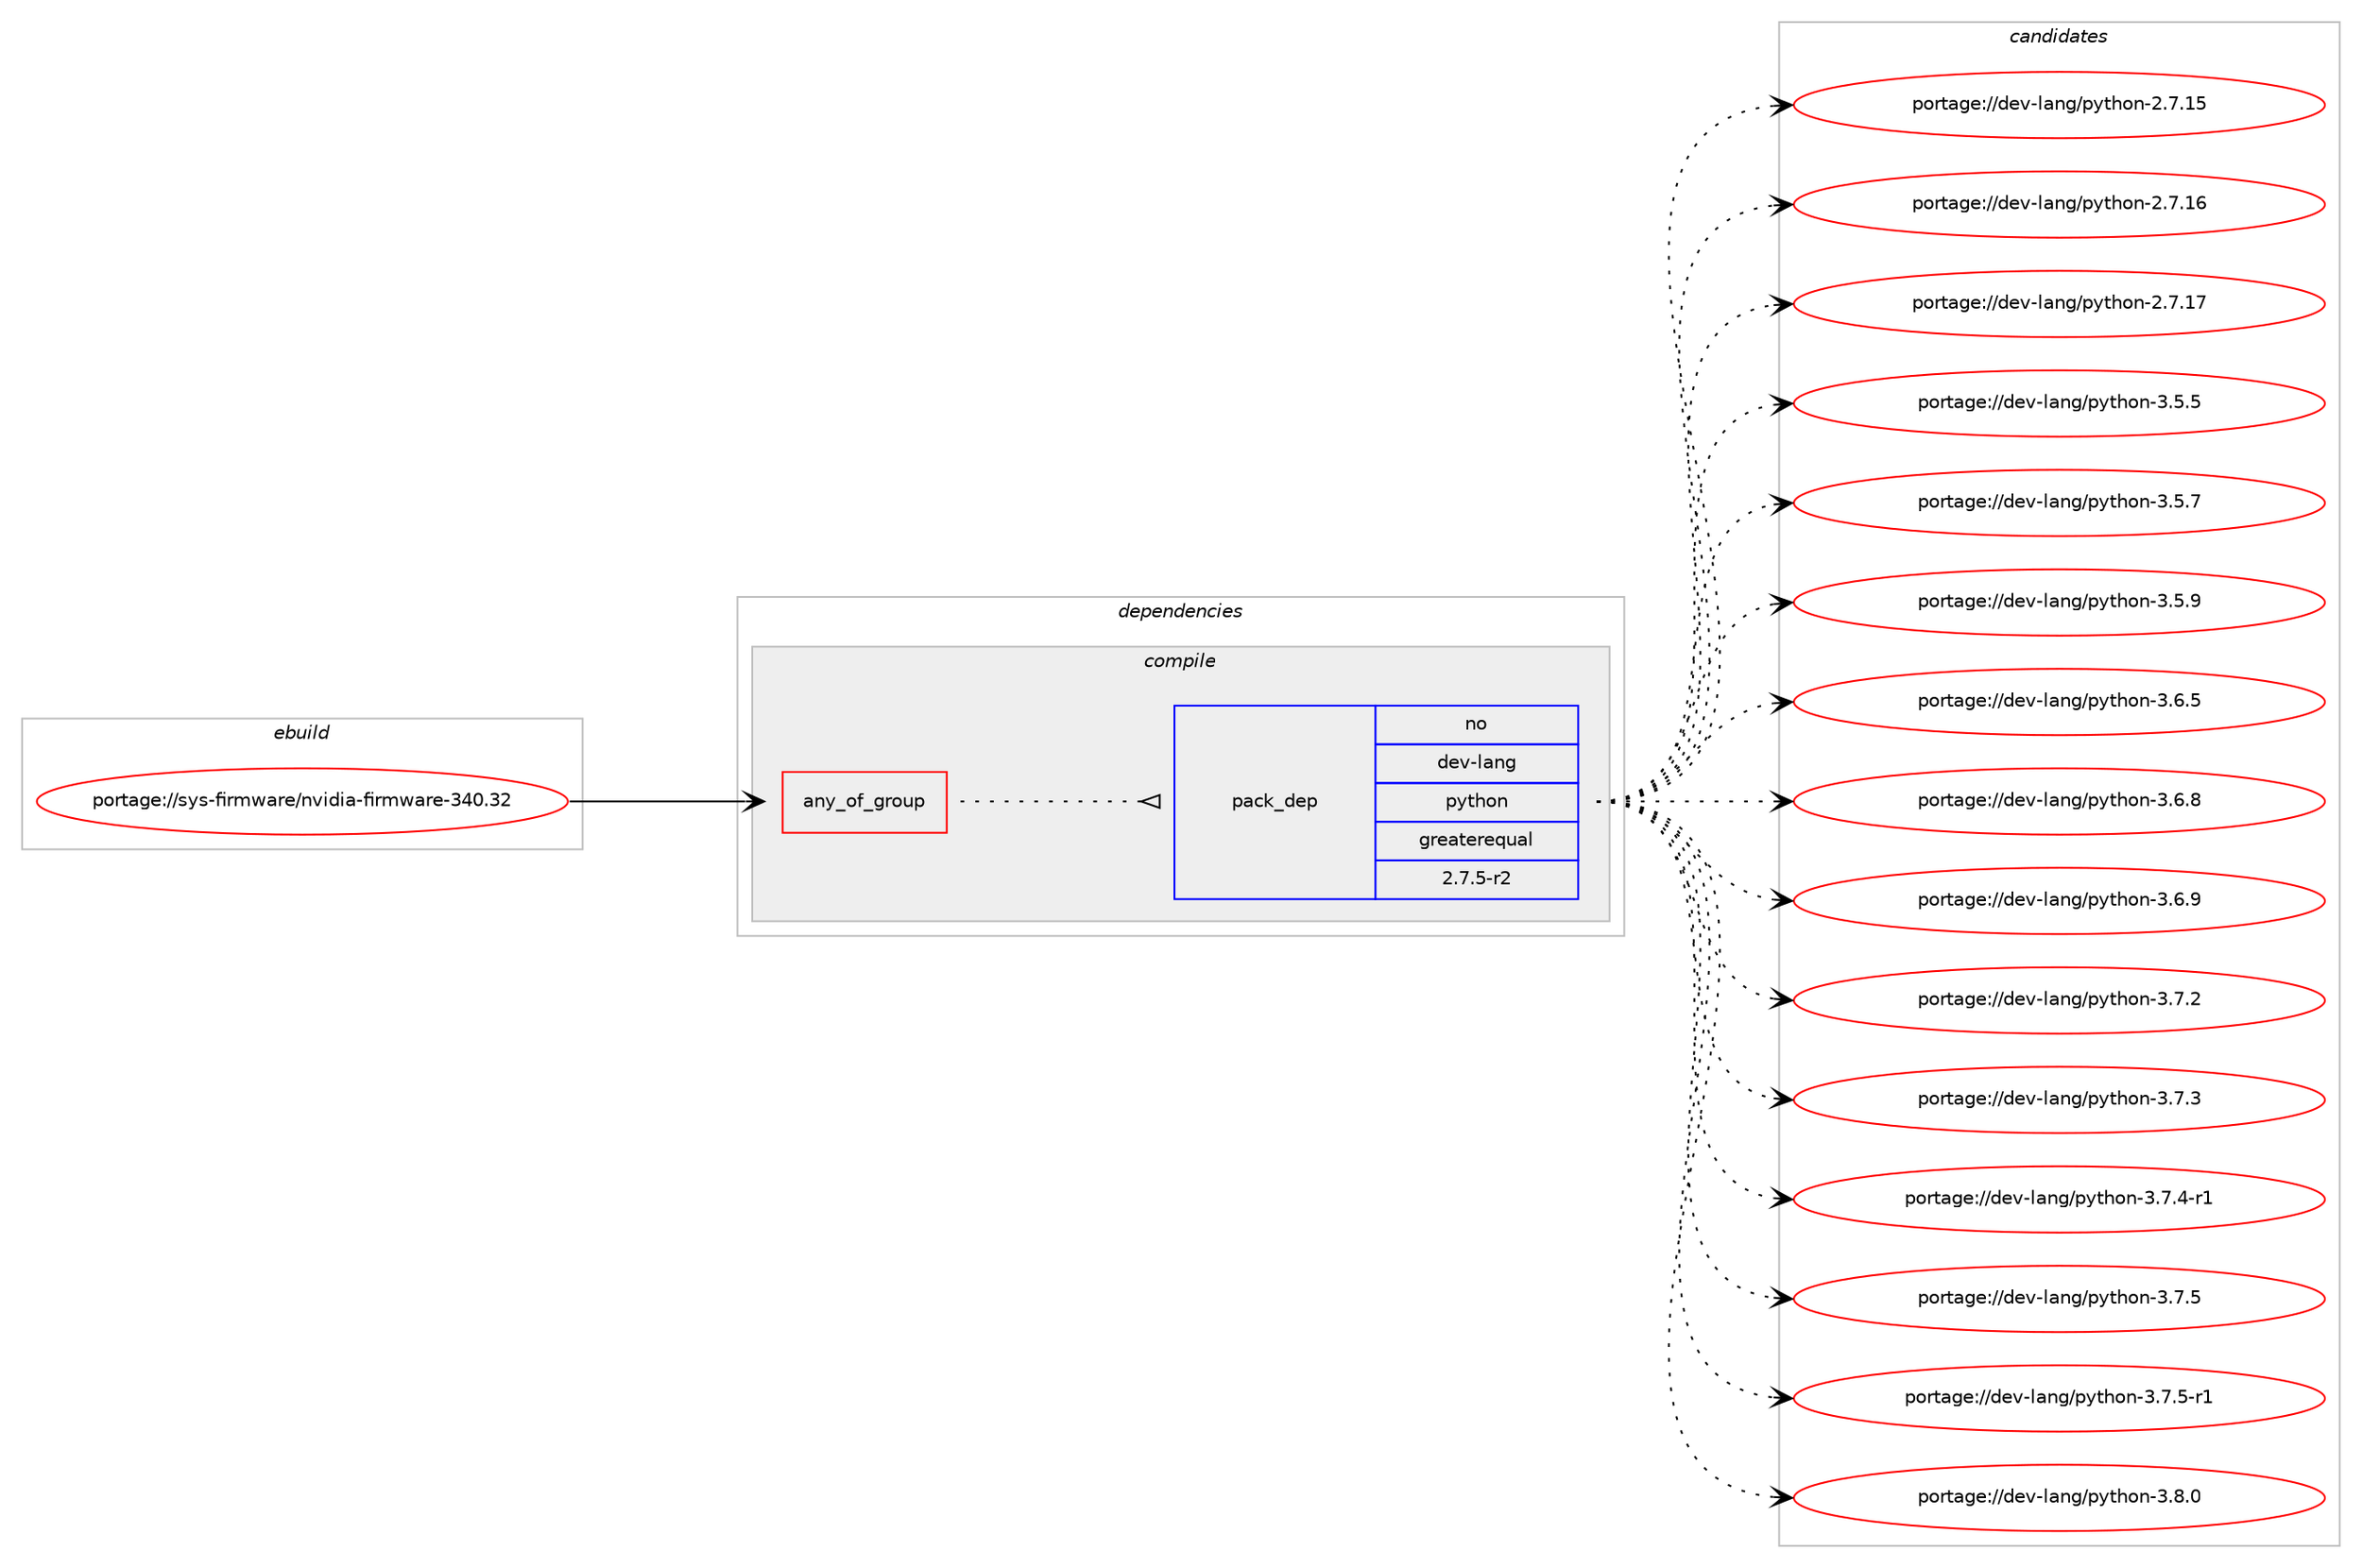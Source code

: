 digraph prolog {

# *************
# Graph options
# *************

newrank=true;
concentrate=true;
compound=true;
graph [rankdir=LR,fontname=Helvetica,fontsize=10,ranksep=1.5];#, ranksep=2.5, nodesep=0.2];
edge  [arrowhead=vee];
node  [fontname=Helvetica,fontsize=10];

# **********
# The ebuild
# **********

subgraph cluster_leftcol {
color=gray;
rank=same;
label=<<i>ebuild</i>>;
id [label="portage://sys-firmware/nvidia-firmware-340.32", color=red, width=4, href="../sys-firmware/nvidia-firmware-340.32.svg"];
}

# ****************
# The dependencies
# ****************

subgraph cluster_midcol {
color=gray;
label=<<i>dependencies</i>>;
subgraph cluster_compile {
fillcolor="#eeeeee";
style=filled;
label=<<i>compile</i>>;
subgraph any6862 {
dependency424574 [label=<<TABLE BORDER="0" CELLBORDER="1" CELLSPACING="0" CELLPADDING="4"><TR><TD CELLPADDING="10">any_of_group</TD></TR></TABLE>>, shape=none, color=red];subgraph pack314713 {
dependency424575 [label=<<TABLE BORDER="0" CELLBORDER="1" CELLSPACING="0" CELLPADDING="4" WIDTH="220"><TR><TD ROWSPAN="6" CELLPADDING="30">pack_dep</TD></TR><TR><TD WIDTH="110">no</TD></TR><TR><TD>dev-lang</TD></TR><TR><TD>python</TD></TR><TR><TD>greaterequal</TD></TR><TR><TD>2.7.5-r2</TD></TR></TABLE>>, shape=none, color=blue];
}
dependency424574:e -> dependency424575:w [weight=20,style="dotted",arrowhead="oinv"];
}
id:e -> dependency424574:w [weight=20,style="solid",arrowhead="vee"];
}
subgraph cluster_compileandrun {
fillcolor="#eeeeee";
style=filled;
label=<<i>compile and run</i>>;
}
subgraph cluster_run {
fillcolor="#eeeeee";
style=filled;
label=<<i>run</i>>;
}
}

# **************
# The candidates
# **************

subgraph cluster_choices {
rank=same;
color=gray;
label=<<i>candidates</i>>;

subgraph choice314713 {
color=black;
nodesep=1;
choiceportage10010111845108971101034711212111610411111045504655464953 [label="portage://dev-lang/python-2.7.15", color=red, width=4,href="../dev-lang/python-2.7.15.svg"];
choiceportage10010111845108971101034711212111610411111045504655464954 [label="portage://dev-lang/python-2.7.16", color=red, width=4,href="../dev-lang/python-2.7.16.svg"];
choiceportage10010111845108971101034711212111610411111045504655464955 [label="portage://dev-lang/python-2.7.17", color=red, width=4,href="../dev-lang/python-2.7.17.svg"];
choiceportage100101118451089711010347112121116104111110455146534653 [label="portage://dev-lang/python-3.5.5", color=red, width=4,href="../dev-lang/python-3.5.5.svg"];
choiceportage100101118451089711010347112121116104111110455146534655 [label="portage://dev-lang/python-3.5.7", color=red, width=4,href="../dev-lang/python-3.5.7.svg"];
choiceportage100101118451089711010347112121116104111110455146534657 [label="portage://dev-lang/python-3.5.9", color=red, width=4,href="../dev-lang/python-3.5.9.svg"];
choiceportage100101118451089711010347112121116104111110455146544653 [label="portage://dev-lang/python-3.6.5", color=red, width=4,href="../dev-lang/python-3.6.5.svg"];
choiceportage100101118451089711010347112121116104111110455146544656 [label="portage://dev-lang/python-3.6.8", color=red, width=4,href="../dev-lang/python-3.6.8.svg"];
choiceportage100101118451089711010347112121116104111110455146544657 [label="portage://dev-lang/python-3.6.9", color=red, width=4,href="../dev-lang/python-3.6.9.svg"];
choiceportage100101118451089711010347112121116104111110455146554650 [label="portage://dev-lang/python-3.7.2", color=red, width=4,href="../dev-lang/python-3.7.2.svg"];
choiceportage100101118451089711010347112121116104111110455146554651 [label="portage://dev-lang/python-3.7.3", color=red, width=4,href="../dev-lang/python-3.7.3.svg"];
choiceportage1001011184510897110103471121211161041111104551465546524511449 [label="portage://dev-lang/python-3.7.4-r1", color=red, width=4,href="../dev-lang/python-3.7.4-r1.svg"];
choiceportage100101118451089711010347112121116104111110455146554653 [label="portage://dev-lang/python-3.7.5", color=red, width=4,href="../dev-lang/python-3.7.5.svg"];
choiceportage1001011184510897110103471121211161041111104551465546534511449 [label="portage://dev-lang/python-3.7.5-r1", color=red, width=4,href="../dev-lang/python-3.7.5-r1.svg"];
choiceportage100101118451089711010347112121116104111110455146564648 [label="portage://dev-lang/python-3.8.0", color=red, width=4,href="../dev-lang/python-3.8.0.svg"];
dependency424575:e -> choiceportage10010111845108971101034711212111610411111045504655464953:w [style=dotted,weight="100"];
dependency424575:e -> choiceportage10010111845108971101034711212111610411111045504655464954:w [style=dotted,weight="100"];
dependency424575:e -> choiceportage10010111845108971101034711212111610411111045504655464955:w [style=dotted,weight="100"];
dependency424575:e -> choiceportage100101118451089711010347112121116104111110455146534653:w [style=dotted,weight="100"];
dependency424575:e -> choiceportage100101118451089711010347112121116104111110455146534655:w [style=dotted,weight="100"];
dependency424575:e -> choiceportage100101118451089711010347112121116104111110455146534657:w [style=dotted,weight="100"];
dependency424575:e -> choiceportage100101118451089711010347112121116104111110455146544653:w [style=dotted,weight="100"];
dependency424575:e -> choiceportage100101118451089711010347112121116104111110455146544656:w [style=dotted,weight="100"];
dependency424575:e -> choiceportage100101118451089711010347112121116104111110455146544657:w [style=dotted,weight="100"];
dependency424575:e -> choiceportage100101118451089711010347112121116104111110455146554650:w [style=dotted,weight="100"];
dependency424575:e -> choiceportage100101118451089711010347112121116104111110455146554651:w [style=dotted,weight="100"];
dependency424575:e -> choiceportage1001011184510897110103471121211161041111104551465546524511449:w [style=dotted,weight="100"];
dependency424575:e -> choiceportage100101118451089711010347112121116104111110455146554653:w [style=dotted,weight="100"];
dependency424575:e -> choiceportage1001011184510897110103471121211161041111104551465546534511449:w [style=dotted,weight="100"];
dependency424575:e -> choiceportage100101118451089711010347112121116104111110455146564648:w [style=dotted,weight="100"];
}
}

}
